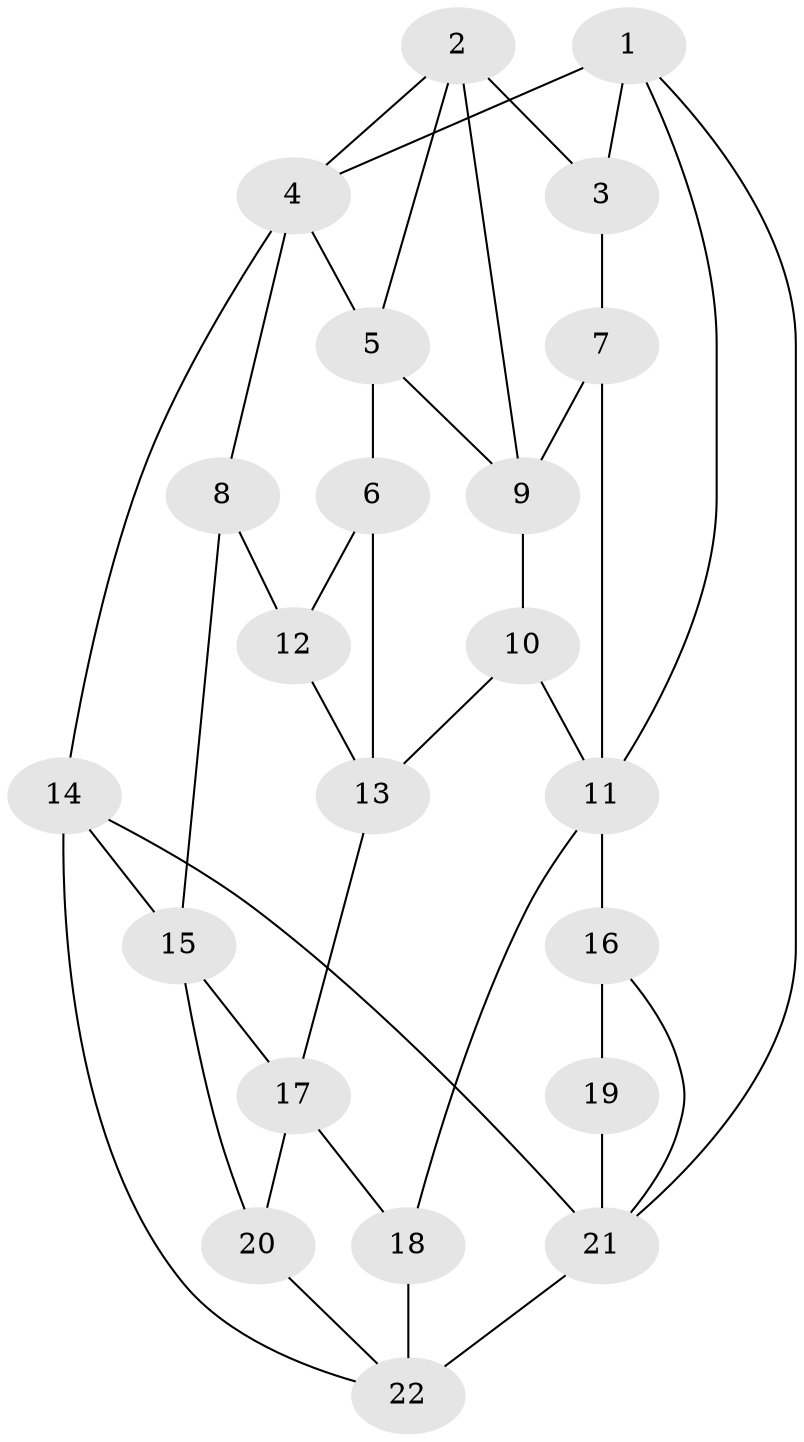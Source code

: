 // original degree distribution, {3: 0.03076923076923077, 6: 0.2, 5: 0.5230769230769231, 4: 0.24615384615384617}
// Generated by graph-tools (version 1.1) at 2025/38/03/04/25 23:38:34]
// undirected, 22 vertices, 40 edges
graph export_dot {
  node [color=gray90,style=filled];
  1;
  2;
  3;
  4;
  5;
  6;
  7;
  8;
  9;
  10;
  11;
  12;
  13;
  14;
  15;
  16;
  17;
  18;
  19;
  20;
  21;
  22;
  1 -- 3 [weight=1.0];
  1 -- 4 [weight=1.0];
  1 -- 11 [weight=1.0];
  1 -- 21 [weight=1.0];
  2 -- 3 [weight=1.0];
  2 -- 4 [weight=1.0];
  2 -- 5 [weight=1.0];
  2 -- 9 [weight=1.0];
  3 -- 7 [weight=1.0];
  4 -- 5 [weight=1.0];
  4 -- 8 [weight=1.0];
  4 -- 14 [weight=1.0];
  5 -- 6 [weight=2.0];
  5 -- 9 [weight=1.0];
  6 -- 12 [weight=1.0];
  6 -- 13 [weight=1.0];
  7 -- 9 [weight=1.0];
  7 -- 11 [weight=1.0];
  8 -- 12 [weight=1.0];
  8 -- 15 [weight=1.0];
  9 -- 10 [weight=1.0];
  10 -- 11 [weight=1.0];
  10 -- 13 [weight=1.0];
  11 -- 16 [weight=2.0];
  11 -- 18 [weight=1.0];
  12 -- 13 [weight=2.0];
  13 -- 17 [weight=1.0];
  14 -- 15 [weight=1.0];
  14 -- 21 [weight=1.0];
  14 -- 22 [weight=1.0];
  15 -- 17 [weight=1.0];
  15 -- 20 [weight=1.0];
  16 -- 19 [weight=2.0];
  16 -- 21 [weight=1.0];
  17 -- 18 [weight=2.0];
  17 -- 20 [weight=2.0];
  18 -- 22 [weight=2.0];
  19 -- 21 [weight=2.0];
  20 -- 22 [weight=1.0];
  21 -- 22 [weight=2.0];
}

